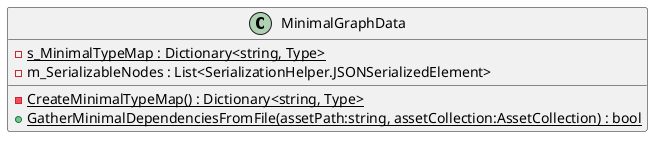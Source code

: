 @startuml
class MinimalGraphData {
    {static} - s_MinimalTypeMap : Dictionary<string, Type>
    {static} - CreateMinimalTypeMap() : Dictionary<string, Type>
    - m_SerializableNodes : List<SerializationHelper.JSONSerializedElement>
    + {static} GatherMinimalDependenciesFromFile(assetPath:string, assetCollection:AssetCollection) : bool
}
@enduml
